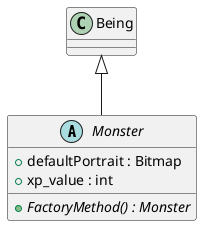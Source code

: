 @startuml
abstract class Monster {
    + defaultPortrait : Bitmap
    + {abstract} FactoryMethod() : Monster
    + xp_value : int
}
Being <|-- Monster
@enduml
